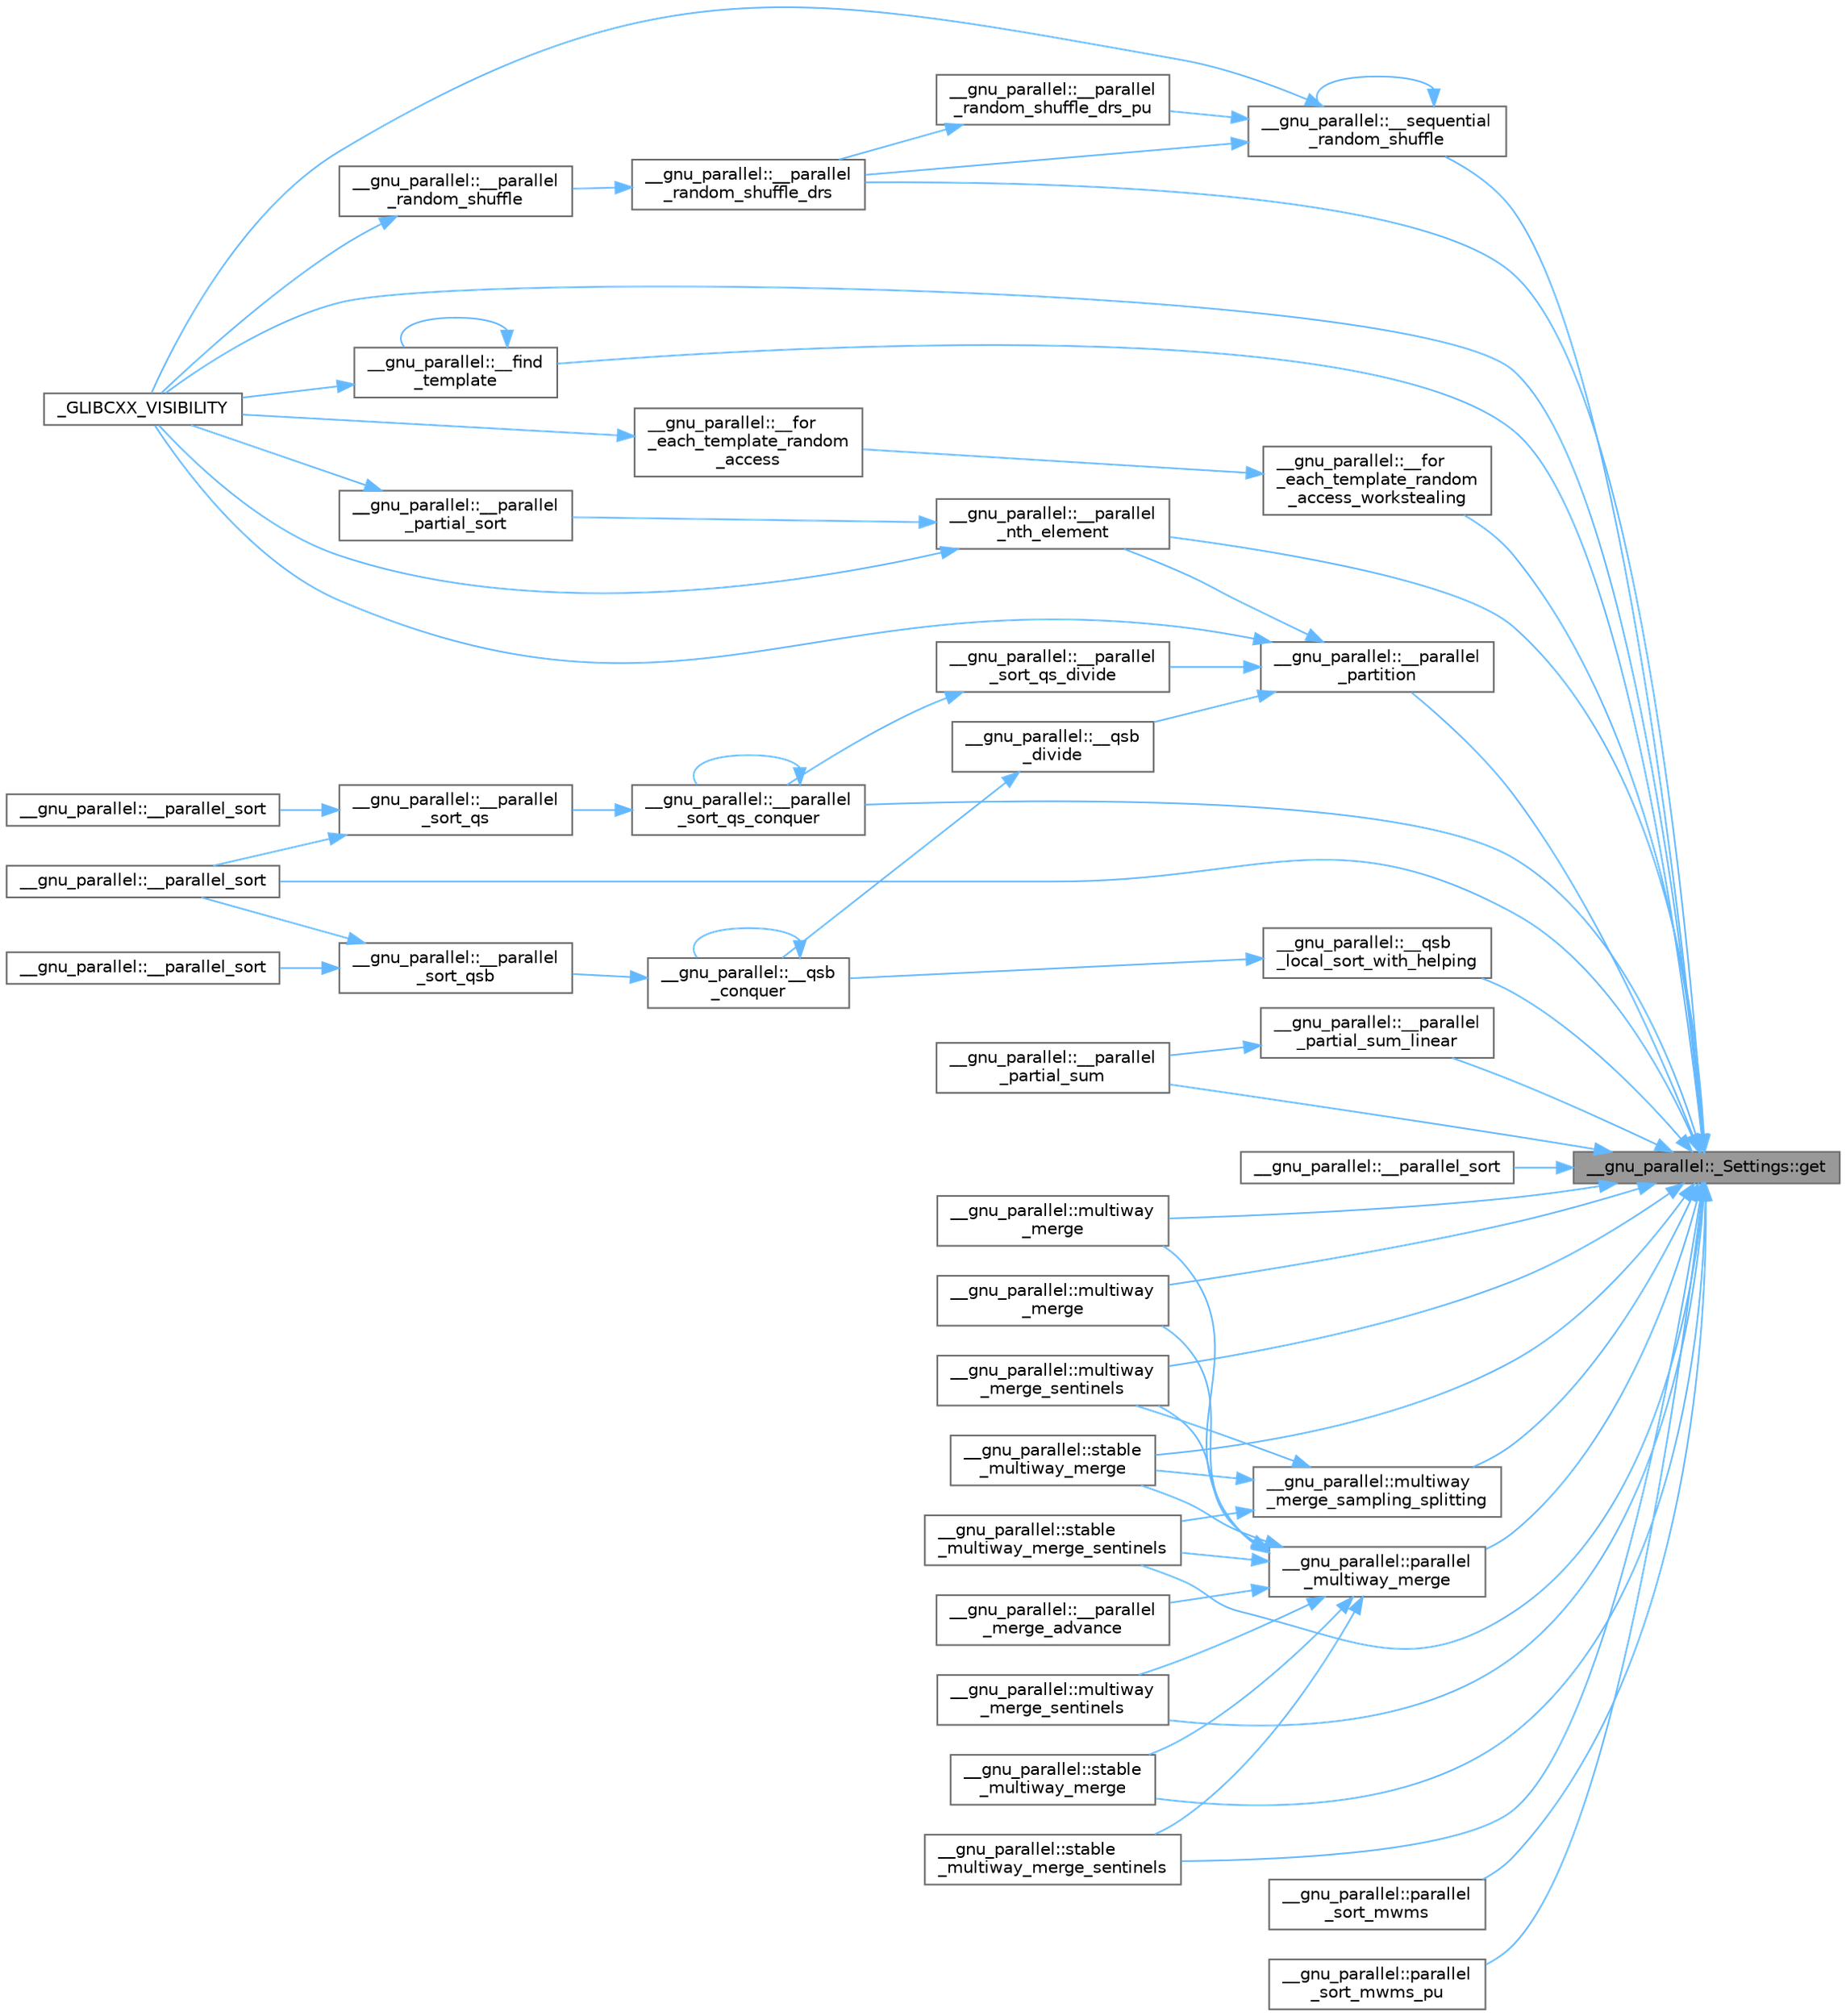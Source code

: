 digraph "__gnu_parallel::_Settings::get"
{
 // LATEX_PDF_SIZE
  bgcolor="transparent";
  edge [fontname=Helvetica,fontsize=10,labelfontname=Helvetica,labelfontsize=10];
  node [fontname=Helvetica,fontsize=10,shape=box,height=0.2,width=0.4];
  rankdir="RL";
  Node1 [id="Node000001",label="__gnu_parallel::_Settings::get",height=0.2,width=0.4,color="gray40", fillcolor="grey60", style="filled", fontcolor="black",tooltip="Get the global settings."];
  Node1 -> Node2 [id="edge135_Node000001_Node000002",dir="back",color="steelblue1",style="solid",tooltip=" "];
  Node2 [id="Node000002",label="__gnu_parallel::__find\l_template",height=0.2,width=0.4,color="grey40", fillcolor="white", style="filled",URL="$namespace____gnu__parallel.html#af4b3d28761a76e60f6836a50f5cebb7d",tooltip="Parallel std::find, switch for different algorithms."];
  Node2 -> Node2 [id="edge136_Node000002_Node000002",dir="back",color="steelblue1",style="solid",tooltip=" "];
  Node2 -> Node3 [id="edge137_Node000002_Node000003",dir="back",color="steelblue1",style="solid",tooltip=" "];
  Node3 [id="Node000003",label="_GLIBCXX_VISIBILITY",height=0.2,width=0.4,color="grey40", fillcolor="white", style="filled",URL="$_classes_2lib_2include_2c_09_09_2parallel_2algo_8h.html#a544d74b2d5d0dd2197f5fd6f02691de0",tooltip=" "];
  Node1 -> Node4 [id="edge138_Node000001_Node000004",dir="back",color="steelblue1",style="solid",tooltip=" "];
  Node4 [id="Node000004",label="__gnu_parallel::__for\l_each_template_random\l_access_workstealing",height=0.2,width=0.4,color="grey40", fillcolor="white", style="filled",URL="$namespace____gnu__parallel.html#a14bdca2e9c62cde7dd8478d972f60272",tooltip="Work stealing algorithm for random access iterators."];
  Node4 -> Node5 [id="edge139_Node000004_Node000005",dir="back",color="steelblue1",style="solid",tooltip=" "];
  Node5 [id="Node000005",label="__gnu_parallel::__for\l_each_template_random\l_access",height=0.2,width=0.4,color="grey40", fillcolor="white", style="filled",URL="$namespace____gnu__parallel.html#a0ebbe56e1b059cba72c3d706307a0e50",tooltip="Chose the desired algorithm by evaluating __parallelism_tag."];
  Node5 -> Node3 [id="edge140_Node000005_Node000003",dir="back",color="steelblue1",style="solid",tooltip=" "];
  Node1 -> Node6 [id="edge141_Node000001_Node000006",dir="back",color="steelblue1",style="solid",tooltip=" "];
  Node6 [id="Node000006",label="__gnu_parallel::__parallel\l_nth_element",height=0.2,width=0.4,color="grey40", fillcolor="white", style="filled",URL="$namespace____gnu__parallel.html#a1567c37a7562eaee17d13ebda1172586",tooltip="Parallel implementation of std::nth_element()."];
  Node6 -> Node7 [id="edge142_Node000006_Node000007",dir="back",color="steelblue1",style="solid",tooltip=" "];
  Node7 [id="Node000007",label="__gnu_parallel::__parallel\l_partial_sort",height=0.2,width=0.4,color="grey40", fillcolor="white", style="filled",URL="$namespace____gnu__parallel.html#abe60c5cc3788e1b1602175af0057d3f8",tooltip="Parallel implementation of std::partial_sort()."];
  Node7 -> Node3 [id="edge143_Node000007_Node000003",dir="back",color="steelblue1",style="solid",tooltip=" "];
  Node6 -> Node3 [id="edge144_Node000006_Node000003",dir="back",color="steelblue1",style="solid",tooltip=" "];
  Node1 -> Node8 [id="edge145_Node000001_Node000008",dir="back",color="steelblue1",style="solid",tooltip=" "];
  Node8 [id="Node000008",label="__gnu_parallel::__parallel\l_partial_sum",height=0.2,width=0.4,color="grey40", fillcolor="white", style="filled",URL="$namespace____gnu__parallel.html#a0cf4a05b6f849cae06f9fb6098eb0628",tooltip="Parallel partial sum front-__end."];
  Node1 -> Node9 [id="edge146_Node000001_Node000009",dir="back",color="steelblue1",style="solid",tooltip=" "];
  Node9 [id="Node000009",label="__gnu_parallel::__parallel\l_partial_sum_linear",height=0.2,width=0.4,color="grey40", fillcolor="white", style="filled",URL="$namespace____gnu__parallel.html#a63017e821c2b4ff9f90c3641bc45f001",tooltip="Parallel partial sum implementation, two-phase approach, no recursion."];
  Node9 -> Node8 [id="edge147_Node000009_Node000008",dir="back",color="steelblue1",style="solid",tooltip=" "];
  Node1 -> Node10 [id="edge148_Node000001_Node000010",dir="back",color="steelblue1",style="solid",tooltip=" "];
  Node10 [id="Node000010",label="__gnu_parallel::__parallel\l_partition",height=0.2,width=0.4,color="grey40", fillcolor="white", style="filled",URL="$namespace____gnu__parallel.html#ac870af1d69405f2f53cd7a96e1d92348",tooltip="Parallel implementation of std::partition."];
  Node10 -> Node6 [id="edge149_Node000010_Node000006",dir="back",color="steelblue1",style="solid",tooltip=" "];
  Node10 -> Node11 [id="edge150_Node000010_Node000011",dir="back",color="steelblue1",style="solid",tooltip=" "];
  Node11 [id="Node000011",label="__gnu_parallel::__parallel\l_sort_qs_divide",height=0.2,width=0.4,color="grey40", fillcolor="white", style="filled",URL="$namespace____gnu__parallel.html#a67cbf5b9027d7c9c4f80f80ba104cf99",tooltip="Unbalanced quicksort divide step."];
  Node11 -> Node12 [id="edge151_Node000011_Node000012",dir="back",color="steelblue1",style="solid",tooltip=" "];
  Node12 [id="Node000012",label="__gnu_parallel::__parallel\l_sort_qs_conquer",height=0.2,width=0.4,color="grey40", fillcolor="white", style="filled",URL="$namespace____gnu__parallel.html#a06c506308856b684737d24944a93a42e",tooltip="Unbalanced quicksort conquer step."];
  Node12 -> Node13 [id="edge152_Node000012_Node000013",dir="back",color="steelblue1",style="solid",tooltip=" "];
  Node13 [id="Node000013",label="__gnu_parallel::__parallel\l_sort_qs",height=0.2,width=0.4,color="grey40", fillcolor="white", style="filled",URL="$namespace____gnu__parallel.html#ac416a1c7e347b429bbf7a8fb17e847b2",tooltip="Unbalanced quicksort main call."];
  Node13 -> Node14 [id="edge153_Node000013_Node000014",dir="back",color="steelblue1",style="solid",tooltip=" "];
  Node14 [id="Node000014",label="__gnu_parallel::__parallel_sort",height=0.2,width=0.4,color="grey40", fillcolor="white", style="filled",URL="$namespace____gnu__parallel.html#aa47b469dd82347dd63c3996eda2e237b",tooltip="Choose a parallel sorting algorithm."];
  Node13 -> Node15 [id="edge154_Node000013_Node000015",dir="back",color="steelblue1",style="solid",tooltip=" "];
  Node15 [id="Node000015",label="__gnu_parallel::__parallel_sort",height=0.2,width=0.4,color="grey40", fillcolor="white", style="filled",URL="$namespace____gnu__parallel.html#aceaaa622c34d2f28ba6bf79241fcee36",tooltip="Choose quicksort for parallel sorting."];
  Node12 -> Node12 [id="edge155_Node000012_Node000012",dir="back",color="steelblue1",style="solid",tooltip=" "];
  Node10 -> Node16 [id="edge156_Node000010_Node000016",dir="back",color="steelblue1",style="solid",tooltip=" "];
  Node16 [id="Node000016",label="__gnu_parallel::__qsb\l_divide",height=0.2,width=0.4,color="grey40", fillcolor="white", style="filled",URL="$namespace____gnu__parallel.html#af5df990f9c6b42ec71b0b3245efd8e56",tooltip="Balanced quicksort divide step."];
  Node16 -> Node17 [id="edge157_Node000016_Node000017",dir="back",color="steelblue1",style="solid",tooltip=" "];
  Node17 [id="Node000017",label="__gnu_parallel::__qsb\l_conquer",height=0.2,width=0.4,color="grey40", fillcolor="white", style="filled",URL="$namespace____gnu__parallel.html#a8d9c5686c4621822c7c3cdd015f7e693",tooltip="Quicksort conquer step."];
  Node17 -> Node18 [id="edge158_Node000017_Node000018",dir="back",color="steelblue1",style="solid",tooltip=" "];
  Node18 [id="Node000018",label="__gnu_parallel::__parallel\l_sort_qsb",height=0.2,width=0.4,color="grey40", fillcolor="white", style="filled",URL="$namespace____gnu__parallel.html#a4093dd098b32542e3d3f43ebd4c6f940",tooltip="Top-level quicksort routine."];
  Node18 -> Node19 [id="edge159_Node000018_Node000019",dir="back",color="steelblue1",style="solid",tooltip=" "];
  Node19 [id="Node000019",label="__gnu_parallel::__parallel_sort",height=0.2,width=0.4,color="grey40", fillcolor="white", style="filled",URL="$namespace____gnu__parallel.html#a000f037b08d237d140dd6144a11fb73f",tooltip="Choose balanced quicksort for parallel sorting."];
  Node18 -> Node14 [id="edge160_Node000018_Node000014",dir="back",color="steelblue1",style="solid",tooltip=" "];
  Node17 -> Node17 [id="edge161_Node000017_Node000017",dir="back",color="steelblue1",style="solid",tooltip=" "];
  Node10 -> Node3 [id="edge162_Node000010_Node000003",dir="back",color="steelblue1",style="solid",tooltip=" "];
  Node1 -> Node20 [id="edge163_Node000001_Node000020",dir="back",color="steelblue1",style="solid",tooltip=" "];
  Node20 [id="Node000020",label="__gnu_parallel::__parallel\l_random_shuffle_drs",height=0.2,width=0.4,color="grey40", fillcolor="white", style="filled",URL="$namespace____gnu__parallel.html#a9152bade9629217427f065780bc3f4c2",tooltip="Main parallel random shuffle step."];
  Node20 -> Node21 [id="edge164_Node000020_Node000021",dir="back",color="steelblue1",style="solid",tooltip=" "];
  Node21 [id="Node000021",label="__gnu_parallel::__parallel\l_random_shuffle",height=0.2,width=0.4,color="grey40", fillcolor="white", style="filled",URL="$namespace____gnu__parallel.html#a6e78b59cb50c8e14ebf6990016af7342",tooltip="Parallel random public call."];
  Node21 -> Node3 [id="edge165_Node000021_Node000003",dir="back",color="steelblue1",style="solid",tooltip=" "];
  Node1 -> Node22 [id="edge166_Node000001_Node000022",dir="back",color="steelblue1",style="solid",tooltip=" "];
  Node22 [id="Node000022",label="__gnu_parallel::__parallel_sort",height=0.2,width=0.4,color="grey40", fillcolor="white", style="filled",URL="$namespace____gnu__parallel.html#a1edbc983766e29af55322f9c983277ac",tooltip="Choose multiway mergesort, splitting variant at run-time, for parallel sorting."];
  Node1 -> Node14 [id="edge167_Node000001_Node000014",dir="back",color="steelblue1",style="solid",tooltip=" "];
  Node1 -> Node12 [id="edge168_Node000001_Node000012",dir="back",color="steelblue1",style="solid",tooltip=" "];
  Node1 -> Node23 [id="edge169_Node000001_Node000023",dir="back",color="steelblue1",style="solid",tooltip=" "];
  Node23 [id="Node000023",label="__gnu_parallel::__qsb\l_local_sort_with_helping",height=0.2,width=0.4,color="grey40", fillcolor="white", style="filled",URL="$namespace____gnu__parallel.html#a7565d258aacb02328cef6eb2781ab711",tooltip="Quicksort step doing load-balanced local sort."];
  Node23 -> Node17 [id="edge170_Node000023_Node000017",dir="back",color="steelblue1",style="solid",tooltip=" "];
  Node1 -> Node24 [id="edge171_Node000001_Node000024",dir="back",color="steelblue1",style="solid",tooltip=" "];
  Node24 [id="Node000024",label="__gnu_parallel::__sequential\l_random_shuffle",height=0.2,width=0.4,color="grey40", fillcolor="white", style="filled",URL="$namespace____gnu__parallel.html#aa9ee237cbbdd03ed217714a05e5a8868",tooltip="Sequential cache-efficient random shuffle."];
  Node24 -> Node20 [id="edge172_Node000024_Node000020",dir="back",color="steelblue1",style="solid",tooltip=" "];
  Node24 -> Node25 [id="edge173_Node000024_Node000025",dir="back",color="steelblue1",style="solid",tooltip=" "];
  Node25 [id="Node000025",label="__gnu_parallel::__parallel\l_random_shuffle_drs_pu",height=0.2,width=0.4,color="grey40", fillcolor="white", style="filled",URL="$namespace____gnu__parallel.html#ab52b56076dd965bea099a7187e621d0b",tooltip="Random shuffle code executed by each thread."];
  Node25 -> Node20 [id="edge174_Node000025_Node000020",dir="back",color="steelblue1",style="solid",tooltip=" "];
  Node24 -> Node24 [id="edge175_Node000024_Node000024",dir="back",color="steelblue1",style="solid",tooltip=" "];
  Node24 -> Node3 [id="edge176_Node000024_Node000003",dir="back",color="steelblue1",style="solid",tooltip=" "];
  Node1 -> Node3 [id="edge177_Node000001_Node000003",dir="back",color="steelblue1",style="solid",tooltip=" "];
  Node1 -> Node26 [id="edge178_Node000001_Node000026",dir="back",color="steelblue1",style="solid",tooltip=" "];
  Node26 [id="Node000026",label="__gnu_parallel::multiway\l_merge",height=0.2,width=0.4,color="grey40", fillcolor="white", style="filled",URL="$namespace____gnu__parallel.html#ac25efc956562ab237b7b6cb733060c6a",tooltip=" "];
  Node1 -> Node27 [id="edge179_Node000001_Node000027",dir="back",color="steelblue1",style="solid",tooltip=" "];
  Node27 [id="Node000027",label="__gnu_parallel::multiway\l_merge",height=0.2,width=0.4,color="grey40", fillcolor="white", style="filled",URL="$namespace____gnu__parallel.html#a8c908c501ec9005517a88a3004ff6a75",tooltip=" "];
  Node1 -> Node28 [id="edge180_Node000001_Node000028",dir="back",color="steelblue1",style="solid",tooltip=" "];
  Node28 [id="Node000028",label="__gnu_parallel::multiway\l_merge_sampling_splitting",height=0.2,width=0.4,color="grey40", fillcolor="white", style="filled",URL="$namespace____gnu__parallel.html#a0e39d3891745fd0e244fb125bf34ce8b",tooltip="Sampling based splitting for parallel multiway-merge routine."];
  Node28 -> Node29 [id="edge181_Node000028_Node000029",dir="back",color="steelblue1",style="solid",tooltip=" "];
  Node29 [id="Node000029",label="__gnu_parallel::multiway\l_merge_sentinels",height=0.2,width=0.4,color="grey40", fillcolor="white", style="filled",URL="$namespace____gnu__parallel.html#a5db4fbc41fff695834ee6d0cbc91f8c6",tooltip=" "];
  Node28 -> Node30 [id="edge182_Node000028_Node000030",dir="back",color="steelblue1",style="solid",tooltip=" "];
  Node30 [id="Node000030",label="__gnu_parallel::stable\l_multiway_merge",height=0.2,width=0.4,color="grey40", fillcolor="white", style="filled",URL="$namespace____gnu__parallel.html#a18b727aab25037e289fecb8d9861963a",tooltip=" "];
  Node28 -> Node31 [id="edge183_Node000028_Node000031",dir="back",color="steelblue1",style="solid",tooltip=" "];
  Node31 [id="Node000031",label="__gnu_parallel::stable\l_multiway_merge_sentinels",height=0.2,width=0.4,color="grey40", fillcolor="white", style="filled",URL="$namespace____gnu__parallel.html#aba7d273f820b57f9e0c709dbf68e6ee8",tooltip=" "];
  Node1 -> Node32 [id="edge184_Node000001_Node000032",dir="back",color="steelblue1",style="solid",tooltip=" "];
  Node32 [id="Node000032",label="__gnu_parallel::multiway\l_merge_sentinels",height=0.2,width=0.4,color="grey40", fillcolor="white", style="filled",URL="$namespace____gnu__parallel.html#a5228d191a298cdaa42baacdfc821cc12",tooltip=" "];
  Node1 -> Node29 [id="edge185_Node000001_Node000029",dir="back",color="steelblue1",style="solid",tooltip=" "];
  Node1 -> Node33 [id="edge186_Node000001_Node000033",dir="back",color="steelblue1",style="solid",tooltip=" "];
  Node33 [id="Node000033",label="__gnu_parallel::parallel\l_multiway_merge",height=0.2,width=0.4,color="grey40", fillcolor="white", style="filled",URL="$namespace____gnu__parallel.html#a14c854d00d1321cf1ee7f6d12fb955c4",tooltip="Parallel multi-way merge routine."];
  Node33 -> Node34 [id="edge187_Node000033_Node000034",dir="back",color="steelblue1",style="solid",tooltip=" "];
  Node34 [id="Node000034",label="__gnu_parallel::__parallel\l_merge_advance",height=0.2,width=0.4,color="grey40", fillcolor="white", style="filled",URL="$namespace____gnu__parallel.html#ac4196b48ff7ecf5ca0f8f2cdee8681c5",tooltip="Parallel merge routine being able to merge only the __max_length smallest elements."];
  Node33 -> Node26 [id="edge188_Node000033_Node000026",dir="back",color="steelblue1",style="solid",tooltip=" "];
  Node33 -> Node27 [id="edge189_Node000033_Node000027",dir="back",color="steelblue1",style="solid",tooltip=" "];
  Node33 -> Node32 [id="edge190_Node000033_Node000032",dir="back",color="steelblue1",style="solid",tooltip=" "];
  Node33 -> Node29 [id="edge191_Node000033_Node000029",dir="back",color="steelblue1",style="solid",tooltip=" "];
  Node33 -> Node35 [id="edge192_Node000033_Node000035",dir="back",color="steelblue1",style="solid",tooltip=" "];
  Node35 [id="Node000035",label="__gnu_parallel::stable\l_multiway_merge",height=0.2,width=0.4,color="grey40", fillcolor="white", style="filled",URL="$namespace____gnu__parallel.html#aeb955a1aae5a2ad2e59e5f990625c678",tooltip=" "];
  Node33 -> Node30 [id="edge193_Node000033_Node000030",dir="back",color="steelblue1",style="solid",tooltip=" "];
  Node33 -> Node36 [id="edge194_Node000033_Node000036",dir="back",color="steelblue1",style="solid",tooltip=" "];
  Node36 [id="Node000036",label="__gnu_parallel::stable\l_multiway_merge_sentinels",height=0.2,width=0.4,color="grey40", fillcolor="white", style="filled",URL="$namespace____gnu__parallel.html#ab4bef8eb5bc6bb03b812eb3246e02de4",tooltip=" "];
  Node33 -> Node31 [id="edge195_Node000033_Node000031",dir="back",color="steelblue1",style="solid",tooltip=" "];
  Node1 -> Node37 [id="edge196_Node000001_Node000037",dir="back",color="steelblue1",style="solid",tooltip=" "];
  Node37 [id="Node000037",label="__gnu_parallel::parallel\l_sort_mwms",height=0.2,width=0.4,color="grey40", fillcolor="white", style="filled",URL="$namespace____gnu__parallel.html#ae193ac43730550b537828a117dd2797f",tooltip="PMWMS main call."];
  Node1 -> Node38 [id="edge197_Node000001_Node000038",dir="back",color="steelblue1",style="solid",tooltip=" "];
  Node38 [id="Node000038",label="__gnu_parallel::parallel\l_sort_mwms_pu",height=0.2,width=0.4,color="grey40", fillcolor="white", style="filled",URL="$namespace____gnu__parallel.html#aaf84903cd78722fcd19b20ccb69c47e4",tooltip="PMWMS code executed by each thread."];
  Node1 -> Node35 [id="edge198_Node000001_Node000035",dir="back",color="steelblue1",style="solid",tooltip=" "];
  Node1 -> Node30 [id="edge199_Node000001_Node000030",dir="back",color="steelblue1",style="solid",tooltip=" "];
  Node1 -> Node36 [id="edge200_Node000001_Node000036",dir="back",color="steelblue1",style="solid",tooltip=" "];
  Node1 -> Node31 [id="edge201_Node000001_Node000031",dir="back",color="steelblue1",style="solid",tooltip=" "];
}
